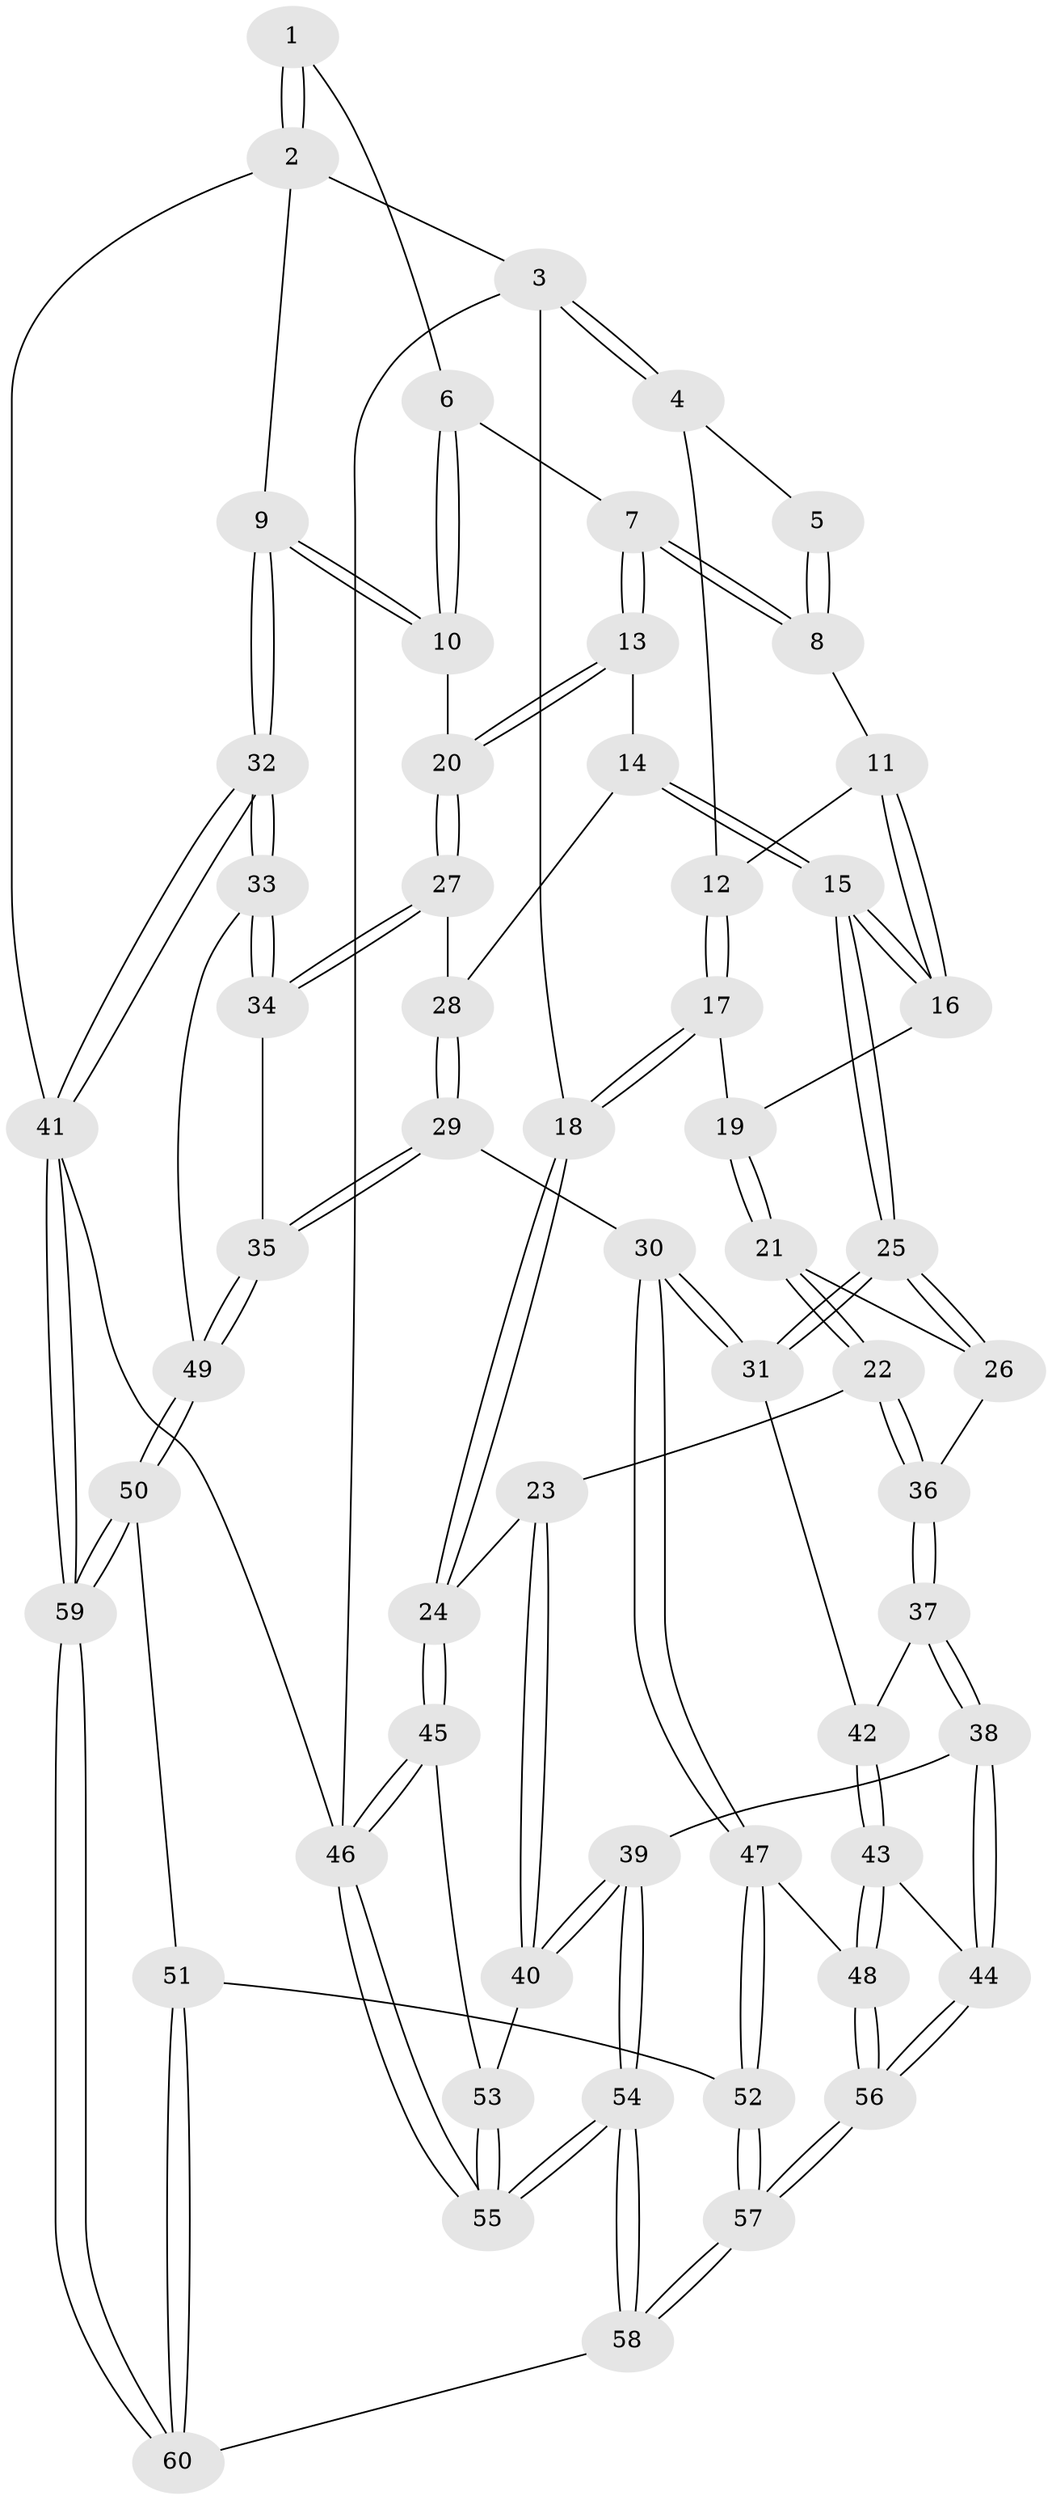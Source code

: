 // Generated by graph-tools (version 1.1) at 2025/16/03/09/25 04:16:45]
// undirected, 60 vertices, 147 edges
graph export_dot {
graph [start="1"]
  node [color=gray90,style=filled];
  1 [pos="+0.9496851407054507+0"];
  2 [pos="+1+0"];
  3 [pos="+0+0"];
  4 [pos="+0+0"];
  5 [pos="+0.4874541680674036+0"];
  6 [pos="+0.6794312955353149+0.08299774601530778"];
  7 [pos="+0.5773507454758181+0.1815950271569087"];
  8 [pos="+0.490648504488923+0.12189414691222651"];
  9 [pos="+1+0.1731220085221468"];
  10 [pos="+0.919850634423781+0.28922925433717783"];
  11 [pos="+0.43428367258083506+0.14487400133542558"];
  12 [pos="+0.22568891027238533+0.15418636181020945"];
  13 [pos="+0.5798828977174727+0.18696639217927483"];
  14 [pos="+0.5437591440902662+0.3830506179612636"];
  15 [pos="+0.5096540399389876+0.4267747027884757"];
  16 [pos="+0.4037469588736989+0.31991373651633837"];
  17 [pos="+0.20833303047731105+0.27104902856357327"];
  18 [pos="+0+0.33099105176879984"];
  19 [pos="+0.21753485391360372+0.2948415849485665"];
  20 [pos="+0.899654991729596+0.30121741394981966"];
  21 [pos="+0.2171090213967749+0.35979016213953285"];
  22 [pos="+0.1660731959769575+0.44048961753796906"];
  23 [pos="+0.14556399832804884+0.45385960209177156"];
  24 [pos="+0+0.4580781543448278"];
  25 [pos="+0.499491904635136+0.47337702908616486"];
  26 [pos="+0.3533106264022433+0.46206238215239936"];
  27 [pos="+0.8844496339246982+0.3211192268077374"];
  28 [pos="+0.800861312662834+0.36811210231286445"];
  29 [pos="+0.6887010209110205+0.5325174398761929"];
  30 [pos="+0.5153998828267016+0.5208979975881737"];
  31 [pos="+0.5151544688741514+0.5203604539239728"];
  32 [pos="+1+0.7262085610261297"];
  33 [pos="+0.9845672345934893+0.673524496296663"];
  34 [pos="+0.8619807184218996+0.5652474322872606"];
  35 [pos="+0.75640008476384+0.607589744733853"];
  36 [pos="+0.26812442393570896+0.5633682928690376"];
  37 [pos="+0.26804447651670493+0.5676459963017546"];
  38 [pos="+0.20878652107636955+0.669406881052978"];
  39 [pos="+0.18670097418897394+0.6702959930115749"];
  40 [pos="+0.12977531681581822+0.644416607382922"];
  41 [pos="+1+1"];
  42 [pos="+0.30997494950045906+0.5802806821234202"];
  43 [pos="+0.41284261239613124+0.6759516703849954"];
  44 [pos="+0.23657673262433065+0.6883417310897177"];
  45 [pos="+0+0.5463661284413416"];
  46 [pos="+0+1"];
  47 [pos="+0.498450226702209+0.6773257588898592"];
  48 [pos="+0.4777670597755747+0.6856218080300359"];
  49 [pos="+0.7204175167085783+0.7743661977813697"];
  50 [pos="+0.7059951837773766+0.7944500278164992"];
  51 [pos="+0.6602280018054154+0.798394433323752"];
  52 [pos="+0.5816195560715292+0.7544574131519555"];
  53 [pos="+0.08627302813635185+0.6484242900943966"];
  54 [pos="+0.00041215506140919065+1"];
  55 [pos="+0+1"];
  56 [pos="+0.31450670787236834+0.8894307993442153"];
  57 [pos="+0.26758449434731046+1"];
  58 [pos="+0.25637399004888967+1"];
  59 [pos="+1+1"];
  60 [pos="+0.49406492215426545+1"];
  1 -- 2;
  1 -- 2;
  1 -- 6;
  2 -- 3;
  2 -- 9;
  2 -- 41;
  3 -- 4;
  3 -- 4;
  3 -- 18;
  3 -- 46;
  4 -- 5;
  4 -- 12;
  5 -- 8;
  5 -- 8;
  6 -- 7;
  6 -- 10;
  6 -- 10;
  7 -- 8;
  7 -- 8;
  7 -- 13;
  7 -- 13;
  8 -- 11;
  9 -- 10;
  9 -- 10;
  9 -- 32;
  9 -- 32;
  10 -- 20;
  11 -- 12;
  11 -- 16;
  11 -- 16;
  12 -- 17;
  12 -- 17;
  13 -- 14;
  13 -- 20;
  13 -- 20;
  14 -- 15;
  14 -- 15;
  14 -- 28;
  15 -- 16;
  15 -- 16;
  15 -- 25;
  15 -- 25;
  16 -- 19;
  17 -- 18;
  17 -- 18;
  17 -- 19;
  18 -- 24;
  18 -- 24;
  19 -- 21;
  19 -- 21;
  20 -- 27;
  20 -- 27;
  21 -- 22;
  21 -- 22;
  21 -- 26;
  22 -- 23;
  22 -- 36;
  22 -- 36;
  23 -- 24;
  23 -- 40;
  23 -- 40;
  24 -- 45;
  24 -- 45;
  25 -- 26;
  25 -- 26;
  25 -- 31;
  25 -- 31;
  26 -- 36;
  27 -- 28;
  27 -- 34;
  27 -- 34;
  28 -- 29;
  28 -- 29;
  29 -- 30;
  29 -- 35;
  29 -- 35;
  30 -- 31;
  30 -- 31;
  30 -- 47;
  30 -- 47;
  31 -- 42;
  32 -- 33;
  32 -- 33;
  32 -- 41;
  32 -- 41;
  33 -- 34;
  33 -- 34;
  33 -- 49;
  34 -- 35;
  35 -- 49;
  35 -- 49;
  36 -- 37;
  36 -- 37;
  37 -- 38;
  37 -- 38;
  37 -- 42;
  38 -- 39;
  38 -- 44;
  38 -- 44;
  39 -- 40;
  39 -- 40;
  39 -- 54;
  39 -- 54;
  40 -- 53;
  41 -- 59;
  41 -- 59;
  41 -- 46;
  42 -- 43;
  42 -- 43;
  43 -- 44;
  43 -- 48;
  43 -- 48;
  44 -- 56;
  44 -- 56;
  45 -- 46;
  45 -- 46;
  45 -- 53;
  46 -- 55;
  46 -- 55;
  47 -- 48;
  47 -- 52;
  47 -- 52;
  48 -- 56;
  48 -- 56;
  49 -- 50;
  49 -- 50;
  50 -- 51;
  50 -- 59;
  50 -- 59;
  51 -- 52;
  51 -- 60;
  51 -- 60;
  52 -- 57;
  52 -- 57;
  53 -- 55;
  53 -- 55;
  54 -- 55;
  54 -- 55;
  54 -- 58;
  54 -- 58;
  56 -- 57;
  56 -- 57;
  57 -- 58;
  57 -- 58;
  58 -- 60;
  59 -- 60;
  59 -- 60;
}
